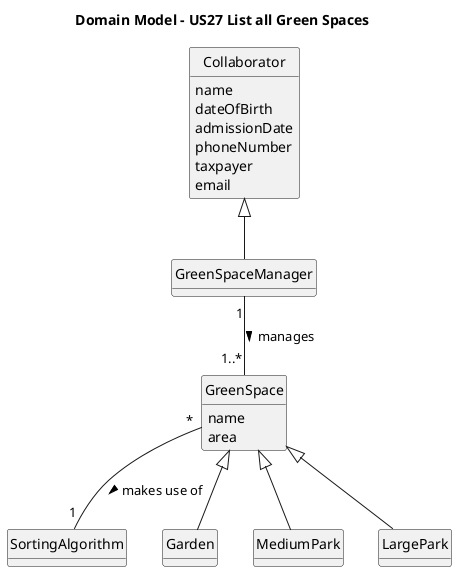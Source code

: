 @startuml
skinparam monochrome true
skinparam packageStyle rectangle
skinparam shadowing false
skinparam classAttributeIconSize 0
hide circle
hide methods

title Domain Model - US27 List all Green Spaces

class Collaborator {
    name
    dateOfBirth
    admissionDate
    phoneNumber
    taxpayer
    email
}

class GreenSpaceManager {
}

class GreenSpace{
    name
    area
}

class SortingAlgorithm {
}

class Garden {
}

class MediumPark {
}

class LargePark {
}

Collaborator  <|--  GreenSpaceManager

GreenSpaceManager "1" -- "1..*" GreenSpace : manages >

GreenSpace "*" -- "1" SortingAlgorithm : makes use of >
GreenSpace <|-- Garden
GreenSpace <|-- MediumPark
GreenSpace <|-- LargePark

@enduml